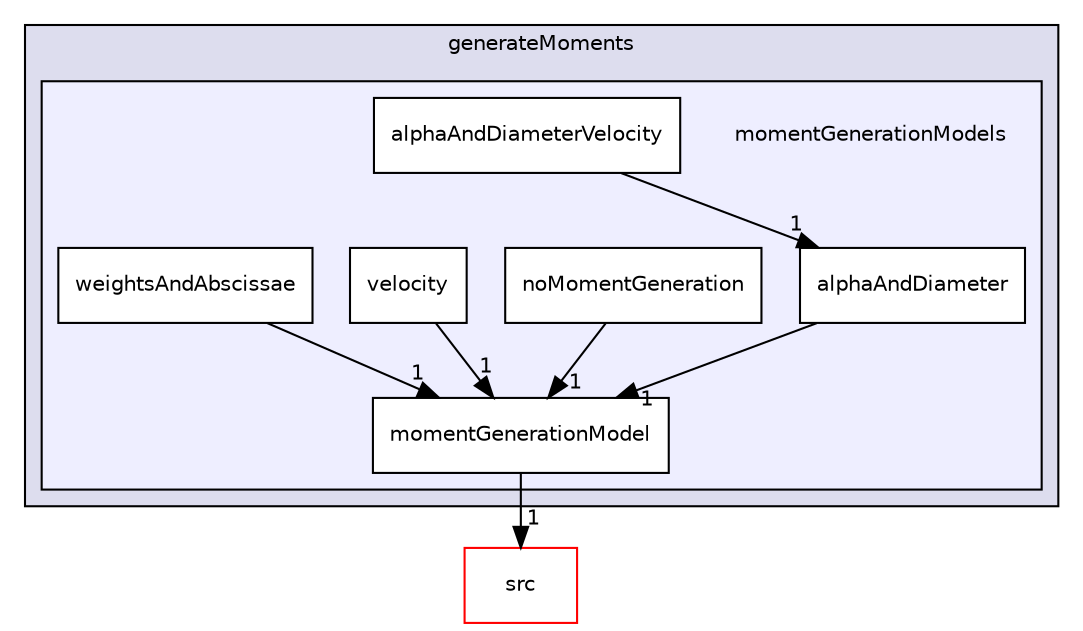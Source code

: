 digraph "momentGenerationModels" {
  bgcolor=transparent;
  compound=true
  node [ fontsize="10", fontname="Helvetica"];
  edge [ labelfontsize="10", labelfontname="Helvetica"];
  subgraph clusterdir_c1a7d52594e9fc42fe1c630af0bab07c {
    graph [ bgcolor="#ddddee", pencolor="black", label="generateMoments" fontname="Helvetica", fontsize="10", URL="dir_c1a7d52594e9fc42fe1c630af0bab07c.html"]
  subgraph clusterdir_538b51c5cb33798fc1532c9c9bb5db7b {
    graph [ bgcolor="#eeeeff", pencolor="black", label="" URL="dir_538b51c5cb33798fc1532c9c9bb5db7b.html"];
    dir_538b51c5cb33798fc1532c9c9bb5db7b [shape=plaintext label="momentGenerationModels"];
    dir_4db504fa6f281cbc61ad7ede1836b92f [shape=box label="alphaAndDiameter" color="black" fillcolor="white" style="filled" URL="dir_4db504fa6f281cbc61ad7ede1836b92f.html"];
    dir_a1da1f83dac4e5917411597f6370d57f [shape=box label="alphaAndDiameterVelocity" color="black" fillcolor="white" style="filled" URL="dir_a1da1f83dac4e5917411597f6370d57f.html"];
    dir_c522a2727a33630ac0f643330a5dc48c [shape=box label="momentGenerationModel" color="black" fillcolor="white" style="filled" URL="dir_c522a2727a33630ac0f643330a5dc48c.html"];
    dir_9f5bf62dfded041cdc59c97e7cee3139 [shape=box label="noMomentGeneration" color="black" fillcolor="white" style="filled" URL="dir_9f5bf62dfded041cdc59c97e7cee3139.html"];
    dir_54028ab229b243b77167d582fd28254e [shape=box label="velocity" color="black" fillcolor="white" style="filled" URL="dir_54028ab229b243b77167d582fd28254e.html"];
    dir_623c2bf61f89cbd8e8a05eef8c55f1c6 [shape=box label="weightsAndAbscissae" color="black" fillcolor="white" style="filled" URL="dir_623c2bf61f89cbd8e8a05eef8c55f1c6.html"];
  }
  }
  dir_68267d1309a1af8e8297ef4c3efbcdba [shape=box label="src" color="red" URL="dir_68267d1309a1af8e8297ef4c3efbcdba.html"];
  dir_c522a2727a33630ac0f643330a5dc48c->dir_68267d1309a1af8e8297ef4c3efbcdba [headlabel="1", labeldistance=1.5 headhref="dir_000238_000000.html"];
  dir_4db504fa6f281cbc61ad7ede1836b92f->dir_c522a2727a33630ac0f643330a5dc48c [headlabel="1", labeldistance=1.5 headhref="dir_000020_000238.html"];
  dir_9f5bf62dfded041cdc59c97e7cee3139->dir_c522a2727a33630ac0f643330a5dc48c [headlabel="1", labeldistance=1.5 headhref="dir_000280_000238.html"];
  dir_a1da1f83dac4e5917411597f6370d57f->dir_4db504fa6f281cbc61ad7ede1836b92f [headlabel="1", labeldistance=1.5 headhref="dir_000021_000020.html"];
  dir_623c2bf61f89cbd8e8a05eef8c55f1c6->dir_c522a2727a33630ac0f643330a5dc48c [headlabel="1", labeldistance=1.5 headhref="dir_000386_000238.html"];
  dir_54028ab229b243b77167d582fd28254e->dir_c522a2727a33630ac0f643330a5dc48c [headlabel="1", labeldistance=1.5 headhref="dir_000378_000238.html"];
}
